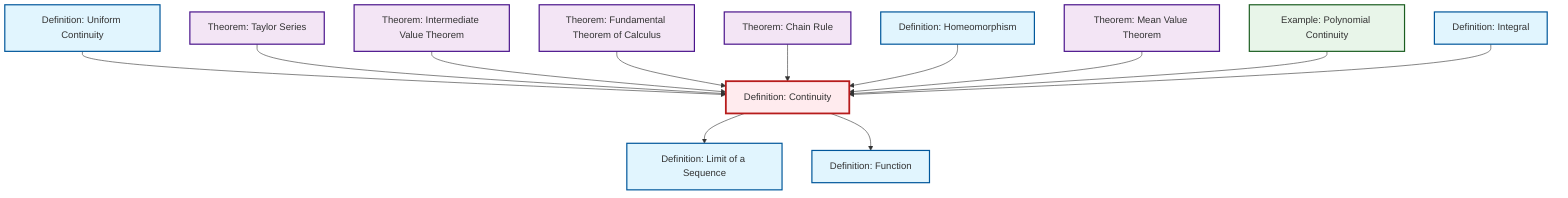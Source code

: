 graph TD
    classDef definition fill:#e1f5fe,stroke:#01579b,stroke-width:2px
    classDef theorem fill:#f3e5f5,stroke:#4a148c,stroke-width:2px
    classDef axiom fill:#fff3e0,stroke:#e65100,stroke-width:2px
    classDef example fill:#e8f5e9,stroke:#1b5e20,stroke-width:2px
    classDef current fill:#ffebee,stroke:#b71c1c,stroke-width:3px
    ex-polynomial-continuity["Example: Polynomial Continuity"]:::example
    def-continuity["Definition: Continuity"]:::definition
    thm-intermediate-value["Theorem: Intermediate Value Theorem"]:::theorem
    thm-taylor-series["Theorem: Taylor Series"]:::theorem
    def-homeomorphism["Definition: Homeomorphism"]:::definition
    thm-fundamental-calculus["Theorem: Fundamental Theorem of Calculus"]:::theorem
    def-function["Definition: Function"]:::definition
    def-limit["Definition: Limit of a Sequence"]:::definition
    thm-mean-value["Theorem: Mean Value Theorem"]:::theorem
    def-uniform-continuity["Definition: Uniform Continuity"]:::definition
    def-integral["Definition: Integral"]:::definition
    thm-chain-rule["Theorem: Chain Rule"]:::theorem
    def-uniform-continuity --> def-continuity
    thm-taylor-series --> def-continuity
    thm-intermediate-value --> def-continuity
    def-continuity --> def-limit
    thm-fundamental-calculus --> def-continuity
    thm-chain-rule --> def-continuity
    def-homeomorphism --> def-continuity
    thm-mean-value --> def-continuity
    ex-polynomial-continuity --> def-continuity
    def-integral --> def-continuity
    def-continuity --> def-function
    class def-continuity current